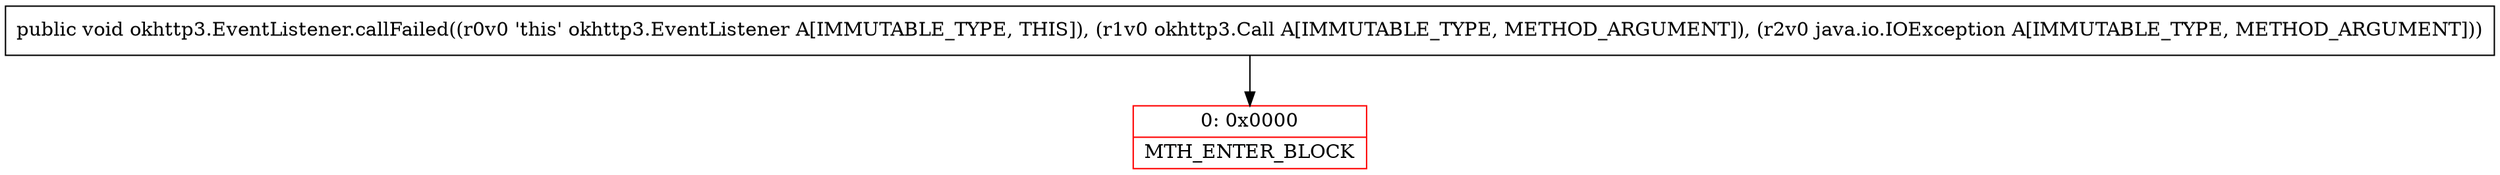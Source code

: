 digraph "CFG forokhttp3.EventListener.callFailed(Lokhttp3\/Call;Ljava\/io\/IOException;)V" {
subgraph cluster_Region_308479765 {
label = "R(0)";
node [shape=record,color=blue];
}
Node_0 [shape=record,color=red,label="{0\:\ 0x0000|MTH_ENTER_BLOCK\l}"];
MethodNode[shape=record,label="{public void okhttp3.EventListener.callFailed((r0v0 'this' okhttp3.EventListener A[IMMUTABLE_TYPE, THIS]), (r1v0 okhttp3.Call A[IMMUTABLE_TYPE, METHOD_ARGUMENT]), (r2v0 java.io.IOException A[IMMUTABLE_TYPE, METHOD_ARGUMENT])) }"];
MethodNode -> Node_0;
}

